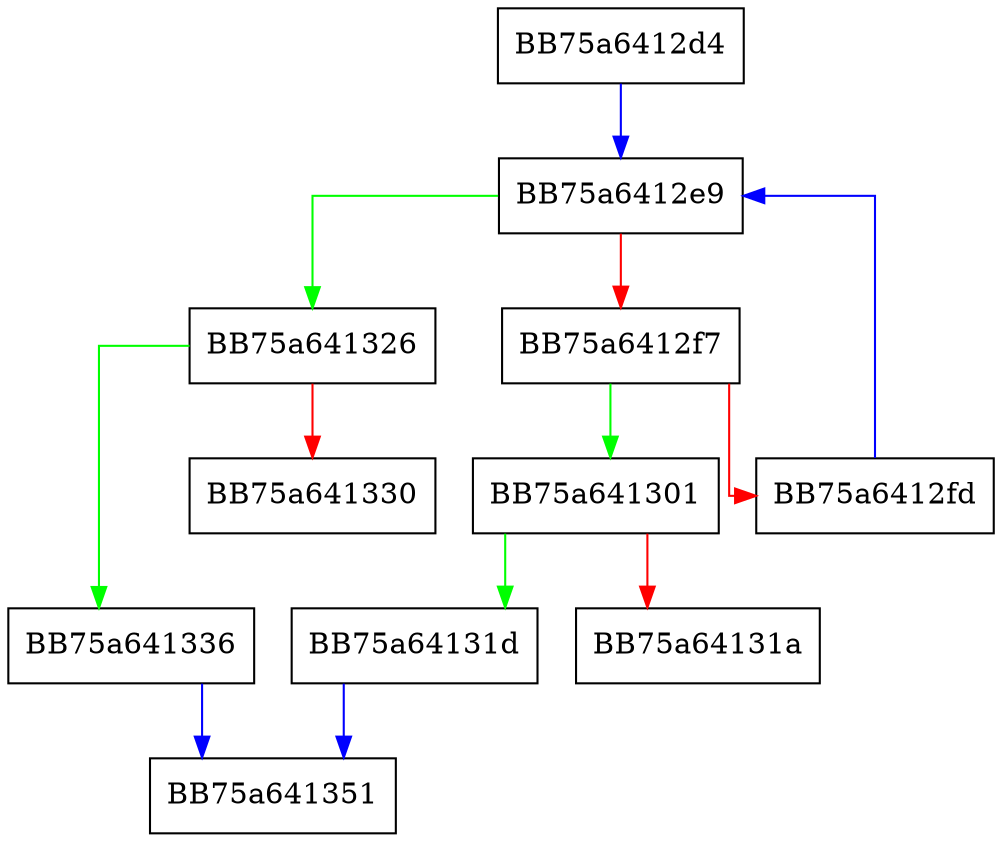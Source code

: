 digraph hit {
  node [shape="box"];
  graph [splines=ortho];
  BB75a6412d4 -> BB75a6412e9 [color="blue"];
  BB75a6412e9 -> BB75a641326 [color="green"];
  BB75a6412e9 -> BB75a6412f7 [color="red"];
  BB75a6412f7 -> BB75a641301 [color="green"];
  BB75a6412f7 -> BB75a6412fd [color="red"];
  BB75a6412fd -> BB75a6412e9 [color="blue"];
  BB75a641301 -> BB75a64131d [color="green"];
  BB75a641301 -> BB75a64131a [color="red"];
  BB75a64131d -> BB75a641351 [color="blue"];
  BB75a641326 -> BB75a641336 [color="green"];
  BB75a641326 -> BB75a641330 [color="red"];
  BB75a641336 -> BB75a641351 [color="blue"];
}